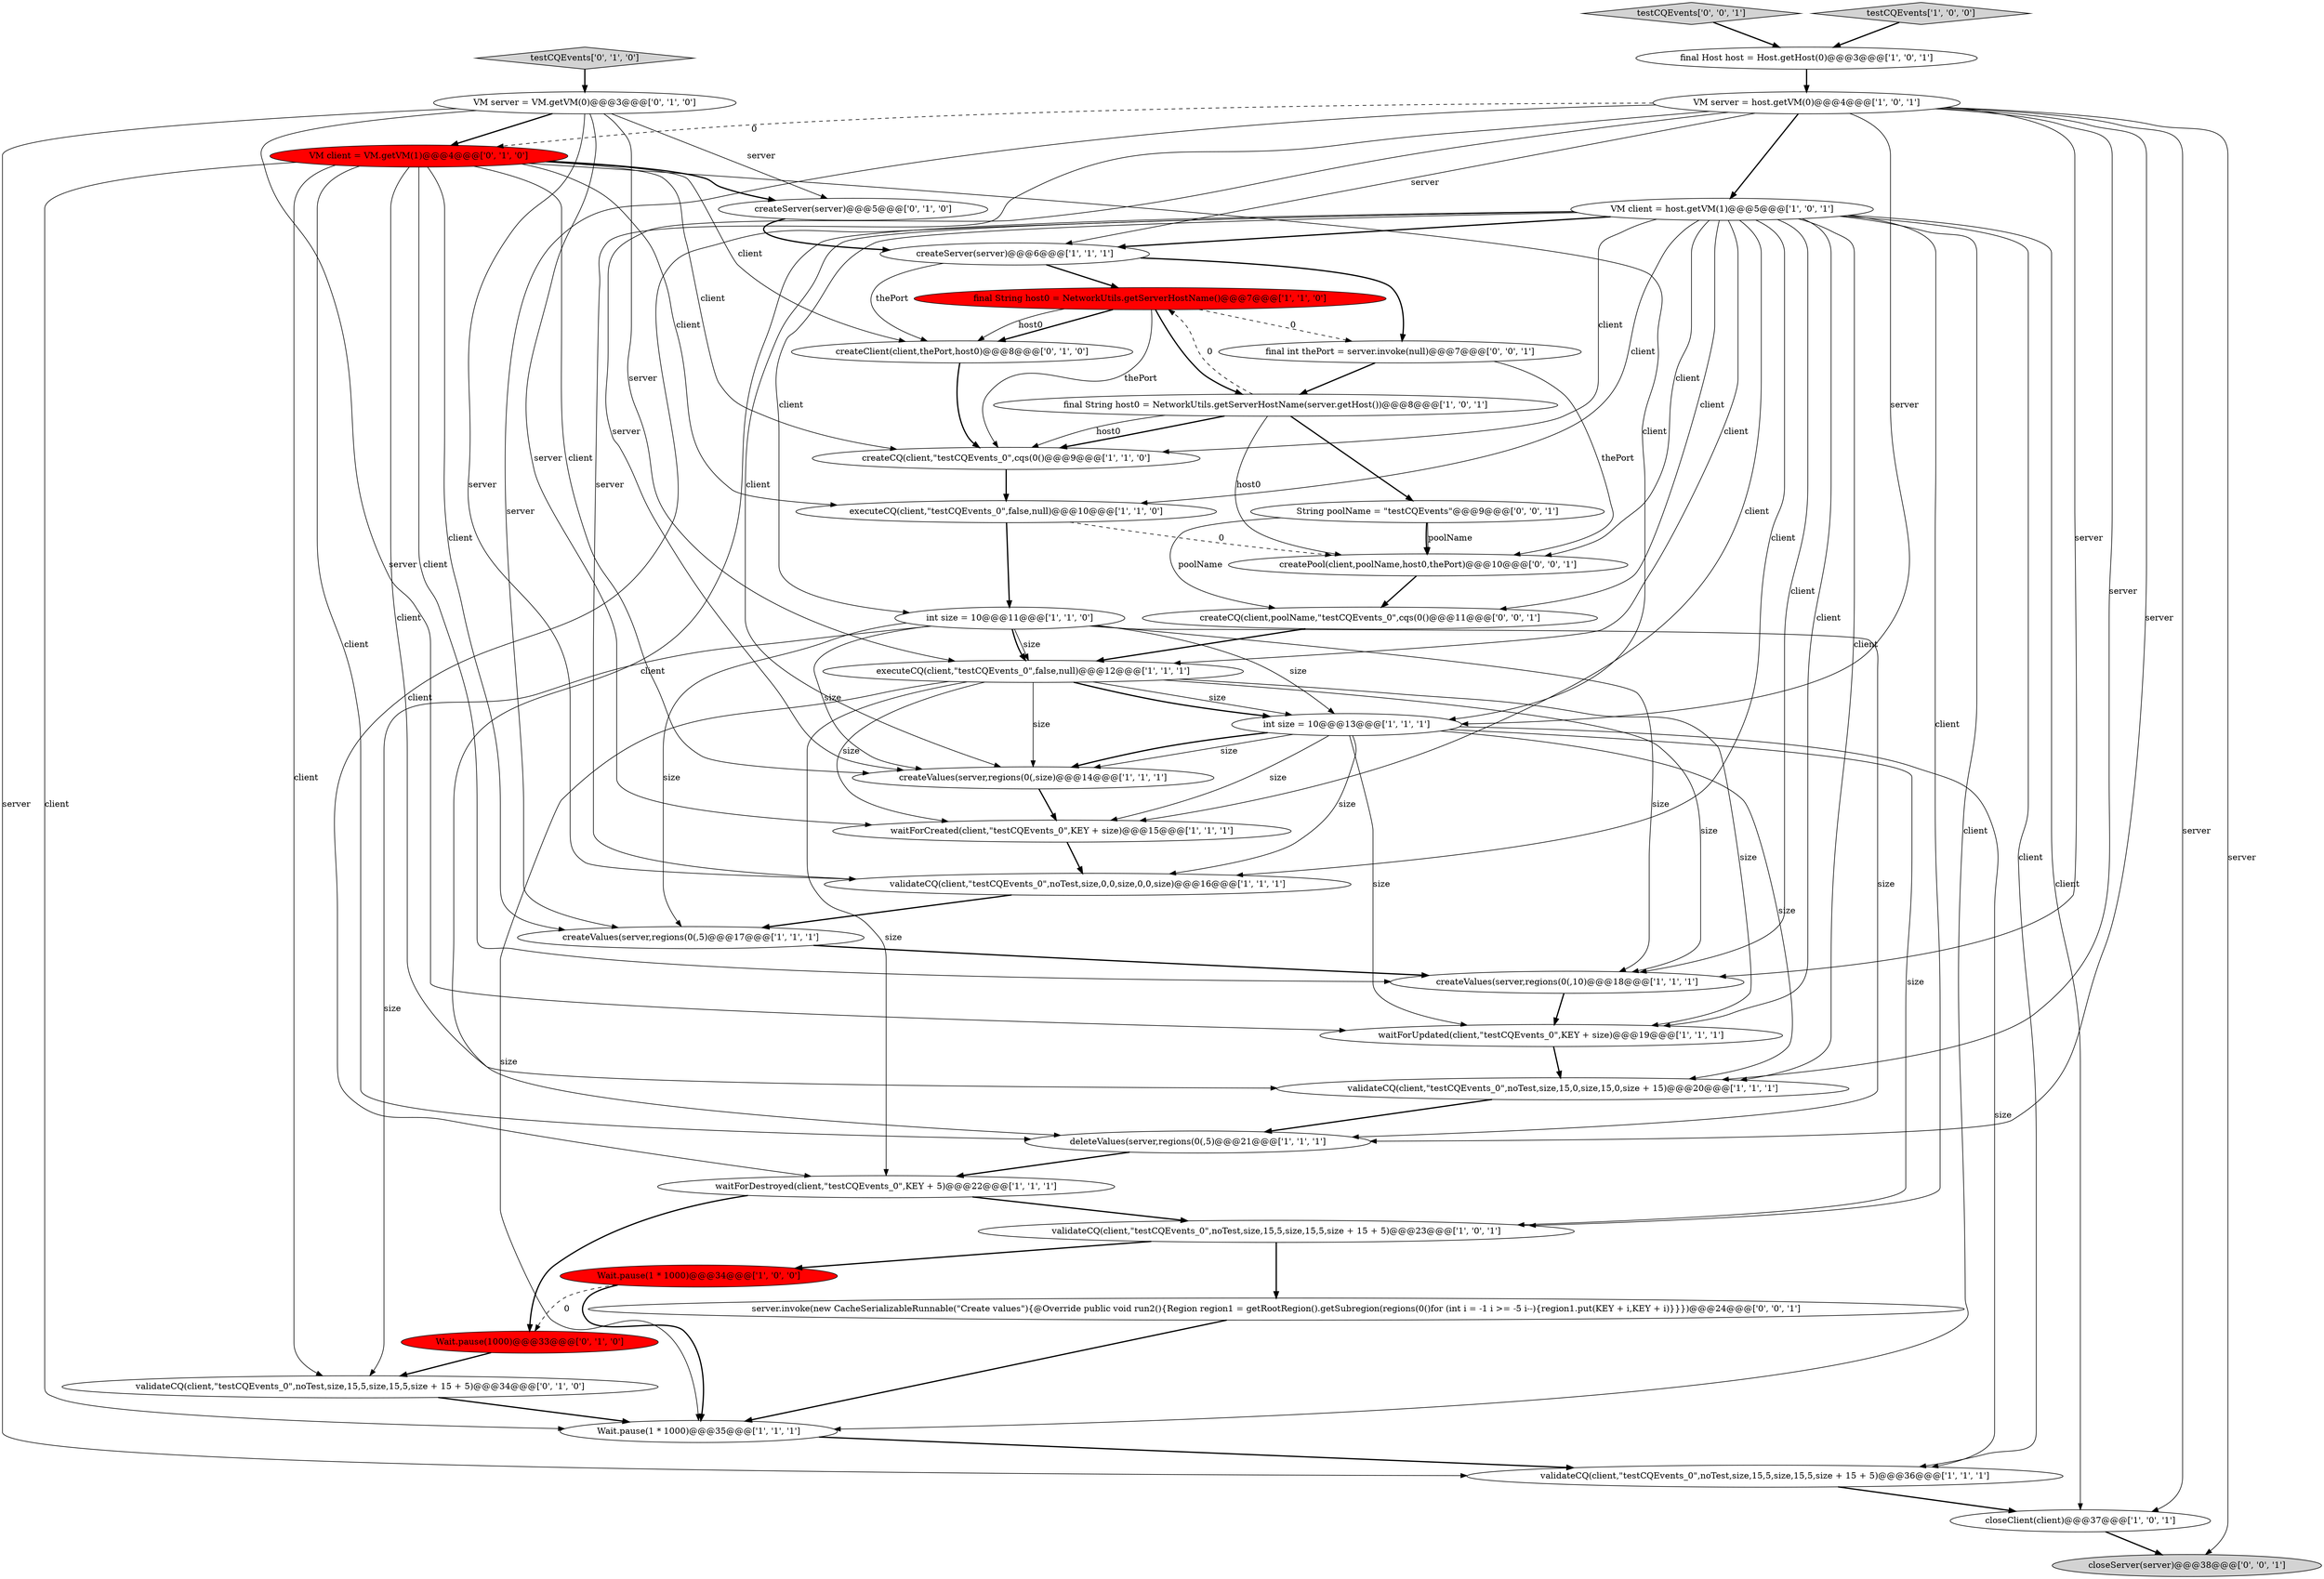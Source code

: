 digraph {
12 [style = filled, label = "validateCQ(client,\"testCQEvents_0\",noTest,size,15,5,size,15,5,size + 15 + 5)@@@36@@@['1', '1', '1']", fillcolor = white, shape = ellipse image = "AAA0AAABBB1BBB"];
37 [style = filled, label = "String poolName = \"testCQEvents\"@@@9@@@['0', '0', '1']", fillcolor = white, shape = ellipse image = "AAA0AAABBB3BBB"];
10 [style = filled, label = "int size = 10@@@13@@@['1', '1', '1']", fillcolor = white, shape = ellipse image = "AAA0AAABBB1BBB"];
25 [style = filled, label = "waitForCreated(client,\"testCQEvents_0\",KEY + size)@@@15@@@['1', '1', '1']", fillcolor = white, shape = ellipse image = "AAA0AAABBB1BBB"];
17 [style = filled, label = "executeCQ(client,\"testCQEvents_0\",false,null)@@@10@@@['1', '1', '0']", fillcolor = white, shape = ellipse image = "AAA0AAABBB1BBB"];
22 [style = filled, label = "deleteValues(server,regions(0(,5)@@@21@@@['1', '1', '1']", fillcolor = white, shape = ellipse image = "AAA0AAABBB1BBB"];
23 [style = filled, label = "createValues(server,regions(0(,10)@@@18@@@['1', '1', '1']", fillcolor = white, shape = ellipse image = "AAA0AAABBB1BBB"];
35 [style = filled, label = "createCQ(client,poolName,\"testCQEvents_0\",cqs(0()@@@11@@@['0', '0', '1']", fillcolor = white, shape = ellipse image = "AAA0AAABBB3BBB"];
0 [style = filled, label = "final String host0 = NetworkUtils.getServerHostName(server.getHost())@@@8@@@['1', '0', '1']", fillcolor = white, shape = ellipse image = "AAA0AAABBB1BBB"];
38 [style = filled, label = "createPool(client,poolName,host0,thePort)@@@10@@@['0', '0', '1']", fillcolor = white, shape = ellipse image = "AAA0AAABBB3BBB"];
31 [style = filled, label = "Wait.pause(1000)@@@33@@@['0', '1', '0']", fillcolor = red, shape = ellipse image = "AAA1AAABBB2BBB"];
9 [style = filled, label = "waitForDestroyed(client,\"testCQEvents_0\",KEY + 5)@@@22@@@['1', '1', '1']", fillcolor = white, shape = ellipse image = "AAA0AAABBB1BBB"];
7 [style = filled, label = "createServer(server)@@@6@@@['1', '1', '1']", fillcolor = white, shape = ellipse image = "AAA0AAABBB1BBB"];
32 [style = filled, label = "createServer(server)@@@5@@@['0', '1', '0']", fillcolor = white, shape = ellipse image = "AAA0AAABBB2BBB"];
5 [style = filled, label = "createValues(server,regions(0(,size)@@@14@@@['1', '1', '1']", fillcolor = white, shape = ellipse image = "AAA0AAABBB1BBB"];
16 [style = filled, label = "validateCQ(client,\"testCQEvents_0\",noTest,size,15,5,size,15,5,size + 15 + 5)@@@23@@@['1', '0', '1']", fillcolor = white, shape = ellipse image = "AAA0AAABBB1BBB"];
36 [style = filled, label = "testCQEvents['0', '0', '1']", fillcolor = lightgray, shape = diamond image = "AAA0AAABBB3BBB"];
15 [style = filled, label = "createValues(server,regions(0(,5)@@@17@@@['1', '1', '1']", fillcolor = white, shape = ellipse image = "AAA0AAABBB1BBB"];
8 [style = filled, label = "final Host host = Host.getHost(0)@@@3@@@['1', '0', '1']", fillcolor = white, shape = ellipse image = "AAA0AAABBB1BBB"];
27 [style = filled, label = "VM server = VM.getVM(0)@@@3@@@['0', '1', '0']", fillcolor = white, shape = ellipse image = "AAA0AAABBB2BBB"];
39 [style = filled, label = "server.invoke(new CacheSerializableRunnable(\"Create values\"){@Override public void run2(){Region region1 = getRootRegion().getSubregion(regions(0()for (int i = -1 i >= -5 i--){region1.put(KEY + i,KEY + i)}}})@@@24@@@['0', '0', '1']", fillcolor = white, shape = ellipse image = "AAA0AAABBB3BBB"];
26 [style = filled, label = "testCQEvents['0', '1', '0']", fillcolor = lightgray, shape = diamond image = "AAA0AAABBB2BBB"];
3 [style = filled, label = "final String host0 = NetworkUtils.getServerHostName()@@@7@@@['1', '1', '0']", fillcolor = red, shape = ellipse image = "AAA1AAABBB1BBB"];
13 [style = filled, label = "executeCQ(client,\"testCQEvents_0\",false,null)@@@12@@@['1', '1', '1']", fillcolor = white, shape = ellipse image = "AAA0AAABBB1BBB"];
33 [style = filled, label = "final int thePort = server.invoke(null)@@@7@@@['0', '0', '1']", fillcolor = white, shape = ellipse image = "AAA0AAABBB3BBB"];
11 [style = filled, label = "VM client = host.getVM(1)@@@5@@@['1', '0', '1']", fillcolor = white, shape = ellipse image = "AAA0AAABBB1BBB"];
24 [style = filled, label = "waitForUpdated(client,\"testCQEvents_0\",KEY + size)@@@19@@@['1', '1', '1']", fillcolor = white, shape = ellipse image = "AAA0AAABBB1BBB"];
30 [style = filled, label = "VM client = VM.getVM(1)@@@4@@@['0', '1', '0']", fillcolor = red, shape = ellipse image = "AAA1AAABBB2BBB"];
29 [style = filled, label = "createClient(client,thePort,host0)@@@8@@@['0', '1', '0']", fillcolor = white, shape = ellipse image = "AAA0AAABBB2BBB"];
2 [style = filled, label = "testCQEvents['1', '0', '0']", fillcolor = lightgray, shape = diamond image = "AAA0AAABBB1BBB"];
28 [style = filled, label = "validateCQ(client,\"testCQEvents_0\",noTest,size,15,5,size,15,5,size + 15 + 5)@@@34@@@['0', '1', '0']", fillcolor = white, shape = ellipse image = "AAA0AAABBB2BBB"];
19 [style = filled, label = "VM server = host.getVM(0)@@@4@@@['1', '0', '1']", fillcolor = white, shape = ellipse image = "AAA0AAABBB1BBB"];
14 [style = filled, label = "validateCQ(client,\"testCQEvents_0\",noTest,size,0,0,size,0,0,size)@@@16@@@['1', '1', '1']", fillcolor = white, shape = ellipse image = "AAA0AAABBB1BBB"];
1 [style = filled, label = "int size = 10@@@11@@@['1', '1', '0']", fillcolor = white, shape = ellipse image = "AAA0AAABBB1BBB"];
4 [style = filled, label = "Wait.pause(1 * 1000)@@@34@@@['1', '0', '0']", fillcolor = red, shape = ellipse image = "AAA1AAABBB1BBB"];
6 [style = filled, label = "closeClient(client)@@@37@@@['1', '0', '1']", fillcolor = white, shape = ellipse image = "AAA0AAABBB1BBB"];
20 [style = filled, label = "validateCQ(client,\"testCQEvents_0\",noTest,size,15,0,size,15,0,size + 15)@@@20@@@['1', '1', '1']", fillcolor = white, shape = ellipse image = "AAA0AAABBB1BBB"];
18 [style = filled, label = "Wait.pause(1 * 1000)@@@35@@@['1', '1', '1']", fillcolor = white, shape = ellipse image = "AAA0AAABBB1BBB"];
34 [style = filled, label = "closeServer(server)@@@38@@@['0', '0', '1']", fillcolor = lightgray, shape = ellipse image = "AAA0AAABBB3BBB"];
21 [style = filled, label = "createCQ(client,\"testCQEvents_0\",cqs(0()@@@9@@@['1', '1', '0']", fillcolor = white, shape = ellipse image = "AAA0AAABBB1BBB"];
30->22 [style = solid, label="client"];
37->38 [style = solid, label="poolName"];
10->5 [style = solid, label="size"];
1->5 [style = solid, label="size"];
10->16 [style = solid, label="size"];
11->14 [style = solid, label="client"];
10->25 [style = solid, label="size"];
19->34 [style = solid, label="server"];
19->23 [style = solid, label="server"];
19->11 [style = bold, label=""];
3->21 [style = solid, label="thePort"];
19->22 [style = solid, label="server"];
25->14 [style = bold, label=""];
11->20 [style = solid, label="client"];
1->13 [style = bold, label=""];
9->16 [style = bold, label=""];
10->14 [style = solid, label="size"];
39->18 [style = bold, label=""];
33->0 [style = bold, label=""];
19->30 [style = dashed, label="0"];
37->38 [style = bold, label=""];
27->12 [style = solid, label="server"];
27->13 [style = solid, label="server"];
30->17 [style = solid, label="client"];
11->17 [style = solid, label="client"];
0->21 [style = solid, label="host0"];
11->25 [style = solid, label="client"];
30->23 [style = solid, label="client"];
0->3 [style = dashed, label="0"];
28->18 [style = bold, label=""];
3->33 [style = dashed, label="0"];
19->10 [style = solid, label="server"];
27->30 [style = bold, label=""];
22->9 [style = bold, label=""];
37->35 [style = solid, label="poolName"];
18->12 [style = bold, label=""];
11->5 [style = solid, label="client"];
11->21 [style = solid, label="client"];
4->18 [style = bold, label=""];
32->7 [style = bold, label=""];
0->21 [style = bold, label=""];
27->32 [style = solid, label="server"];
10->20 [style = solid, label="size"];
1->15 [style = solid, label="size"];
5->25 [style = bold, label=""];
3->0 [style = bold, label=""];
30->18 [style = solid, label="client"];
24->20 [style = bold, label=""];
7->33 [style = bold, label=""];
26->27 [style = bold, label=""];
13->24 [style = solid, label="size"];
11->18 [style = solid, label="client"];
1->22 [style = solid, label="size"];
7->29 [style = solid, label="thePort"];
11->6 [style = solid, label="client"];
16->39 [style = bold, label=""];
14->15 [style = bold, label=""];
31->28 [style = bold, label=""];
13->10 [style = solid, label="size"];
38->35 [style = bold, label=""];
30->5 [style = solid, label="client"];
3->29 [style = bold, label=""];
30->29 [style = solid, label="client"];
11->22 [style = solid, label="client"];
13->10 [style = bold, label=""];
19->7 [style = solid, label="server"];
17->1 [style = bold, label=""];
6->34 [style = bold, label=""];
13->25 [style = solid, label="size"];
1->23 [style = solid, label="size"];
11->13 [style = solid, label="client"];
9->31 [style = bold, label=""];
10->24 [style = solid, label="size"];
30->32 [style = bold, label=""];
17->38 [style = dashed, label="0"];
11->24 [style = solid, label="client"];
29->21 [style = bold, label=""];
0->38 [style = solid, label="host0"];
19->14 [style = solid, label="server"];
11->1 [style = solid, label="client"];
30->15 [style = solid, label="client"];
10->5 [style = bold, label=""];
27->24 [style = solid, label="server"];
11->12 [style = solid, label="client"];
1->10 [style = solid, label="size"];
36->8 [style = bold, label=""];
30->28 [style = solid, label="client"];
16->4 [style = bold, label=""];
11->23 [style = solid, label="client"];
1->28 [style = solid, label="size"];
30->20 [style = solid, label="client"];
11->38 [style = solid, label="client"];
15->23 [style = bold, label=""];
0->37 [style = bold, label=""];
19->15 [style = solid, label="server"];
13->5 [style = solid, label="size"];
8->19 [style = bold, label=""];
4->31 [style = dashed, label="0"];
19->20 [style = solid, label="server"];
11->16 [style = solid, label="client"];
27->14 [style = solid, label="server"];
12->6 [style = bold, label=""];
7->3 [style = bold, label=""];
19->6 [style = solid, label="server"];
20->22 [style = bold, label=""];
27->25 [style = solid, label="server"];
10->12 [style = solid, label="size"];
13->18 [style = solid, label="size"];
23->24 [style = bold, label=""];
30->10 [style = solid, label="client"];
19->5 [style = solid, label="server"];
11->9 [style = solid, label="client"];
1->13 [style = solid, label="size"];
11->7 [style = bold, label=""];
33->38 [style = solid, label="thePort"];
11->35 [style = solid, label="client"];
35->13 [style = bold, label=""];
21->17 [style = bold, label=""];
13->23 [style = solid, label="size"];
13->9 [style = solid, label="size"];
2->8 [style = bold, label=""];
30->21 [style = solid, label="client"];
3->29 [style = solid, label="host0"];
}
